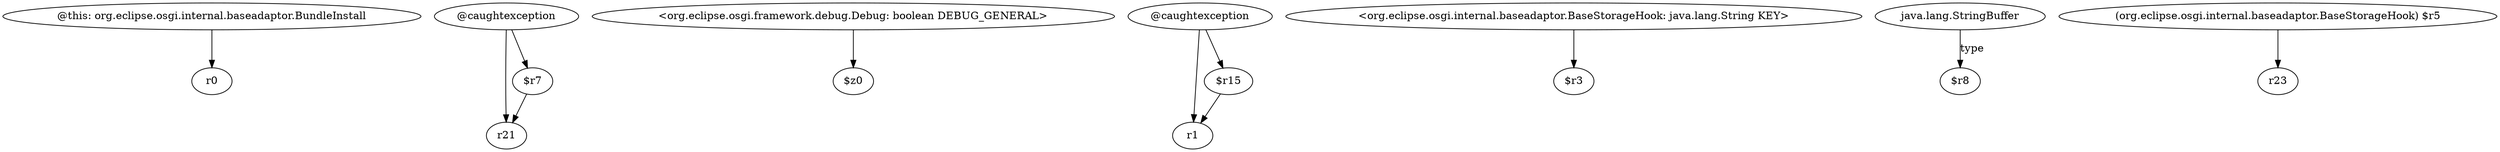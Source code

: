 digraph g {
0[label="@this: org.eclipse.osgi.internal.baseadaptor.BundleInstall"]
1[label="r0"]
0->1[label=""]
2[label="@caughtexception"]
3[label="r21"]
2->3[label=""]
4[label="<org.eclipse.osgi.framework.debug.Debug: boolean DEBUG_GENERAL>"]
5[label="$z0"]
4->5[label=""]
6[label="@caughtexception"]
7[label="r1"]
6->7[label=""]
8[label="<org.eclipse.osgi.internal.baseadaptor.BaseStorageHook: java.lang.String KEY>"]
9[label="$r3"]
8->9[label=""]
10[label="$r7"]
2->10[label=""]
10->3[label=""]
11[label="$r15"]
11->7[label=""]
12[label="java.lang.StringBuffer"]
13[label="$r8"]
12->13[label="type"]
14[label="(org.eclipse.osgi.internal.baseadaptor.BaseStorageHook) $r5"]
15[label="r23"]
14->15[label=""]
6->11[label=""]
}